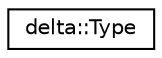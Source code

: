 digraph "Graphical Class Hierarchy"
{
  edge [fontname="Helvetica",fontsize="10",labelfontname="Helvetica",labelfontsize="10"];
  node [fontname="Helvetica",fontsize="10",shape=record];
  rankdir="LR";
  Node0 [label="delta::Type",height=0.2,width=0.4,color="black", fillcolor="white", style="filled",URL="$structdelta_1_1_type.html"];
}
